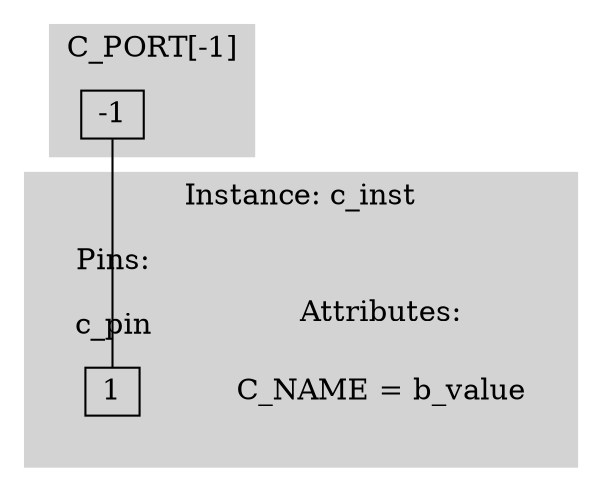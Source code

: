 //PHDL Generated Dot file
//Design unit: c_subinst(0) (SUBDESIGN)
//File: b_sub.phdl, line 15:14

graph c_subinst {

	splines=false;

	// Instances
	subgraph "cluster_c_inst" {
		style=filled;
		color=lightgrey;
		label="Instance: c_inst";
		subgraph "cluster_c_inst_attributes" {
			label="Attributes:";
			node [shape=none];
			"c_inst_attrs" [label="C_NAME = b_value\n"];
		}
		subgraph "cluster_c_inst_pins" {
			label="Pins:";
			node [shape=record, width=0.25, height=0.25];
			subgraph "cluster_c_inst_pins_c_pin[-1]" {
				label="c_pin";
				"c_inst_c_pin" [label="<-1> 1"];
			}
		}
	}


	// Ports
	subgraph "cluster_nets_C_PORT[-1]" {
		style=filled;
		color=lightgrey;
		node [shape=record, width=0.25, height=0.25];
		label="C_PORT[-1]";
		"C_PORT" [label="<-1> -1"];
	}


	// Edges
	"C_PORT":-1 -- "c_inst_c_pin":-1;
}
